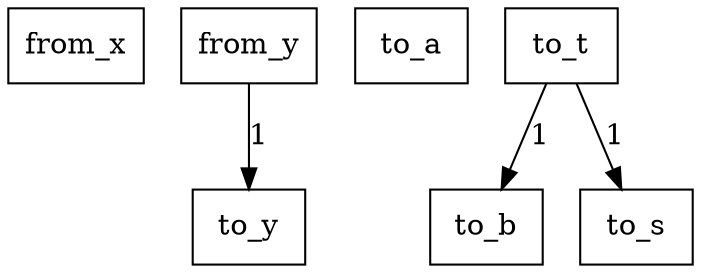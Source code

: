 digraph {
    graph [rankdir=TB
          ,bgcolor=transparent];
    node [shape=box
         ,fillcolor=white
         ,style=filled];
    0 [label=<from_x>];
    1 [label=<from_y>];
    2 [label=<to_a>];
    3 [label=<to_b>];
    4 [label=<to_t>];
    5 [label=<to_s>];
    6 [label=<to_y>];
    1 -> 6 [label=1];
    4 -> 3 [label=1];
    4 -> 5 [label=1];
}